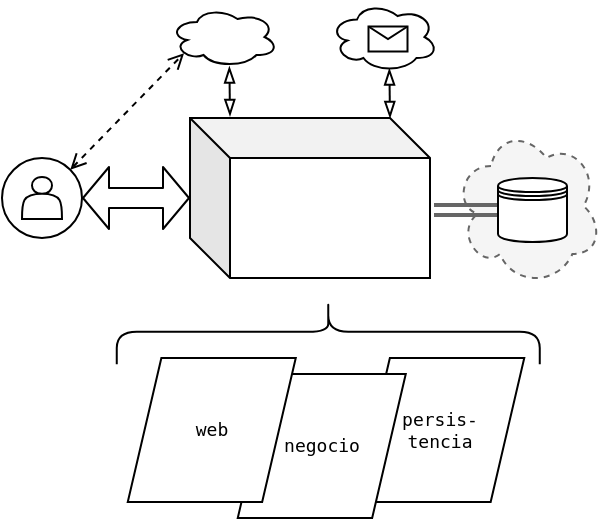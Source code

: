 <mxfile version="13.3.5" type="device"><diagram id="X3fMSaE64u2ICEO1sAG2" name="Page-1"><mxGraphModel dx="441" dy="227" grid="1" gridSize="10" guides="1" tooltips="1" connect="1" arrows="1" fold="1" page="1" pageScale="1" pageWidth="583" pageHeight="827" math="0" shadow="0"><root><mxCell id="0"/><mxCell id="1" parent="0"/><mxCell id="kb5raKEY4nrkYEtYjiHP-7" value="" style="ellipse;shape=cloud;whiteSpace=wrap;html=1;dashed=1;fillColor=#f5f5f5;strokeColor=#666666;fontColor=#333333;" vertex="1" parent="1"><mxGeometry x="352" y="104" width="74" height="80" as="geometry"/></mxCell><mxCell id="kb5raKEY4nrkYEtYjiHP-8" value="" style="ellipse;whiteSpace=wrap;html=1;aspect=fixed;" vertex="1" parent="1"><mxGeometry x="126" y="120" width="40" height="40" as="geometry"/></mxCell><mxCell id="kb5raKEY4nrkYEtYjiHP-10" value="" style="ellipse;shape=cloud;whiteSpace=wrap;html=1;" vertex="1" parent="1"><mxGeometry x="210" y="44.5" width="54" height="30" as="geometry"/></mxCell><mxCell id="kb5raKEY4nrkYEtYjiHP-11" value="" style="shape=cube;whiteSpace=wrap;html=1;boundedLbl=1;backgroundOutline=1;darkOpacity=0.05;darkOpacity2=0.1;" vertex="1" parent="1"><mxGeometry x="220" y="100" width="120" height="80" as="geometry"/></mxCell><mxCell id="kb5raKEY4nrkYEtYjiHP-12" value="" style="endArrow=classic;startArrow=classic;html=1;exitX=1;exitY=0.5;exitDx=0;exitDy=0;shape=flexArrow;startSize=4;endSize=4;strokeWidth=1;" edge="1" parent="1" source="kb5raKEY4nrkYEtYjiHP-8" target="kb5raKEY4nrkYEtYjiHP-11"><mxGeometry width="50" height="50" relative="1" as="geometry"><mxPoint x="240" y="160" as="sourcePoint"/><mxPoint x="290" y="110" as="targetPoint"/></mxGeometry></mxCell><mxCell id="kb5raKEY4nrkYEtYjiHP-13" value="" style="endArrow=classic;startArrow=classic;html=1;shape=link;fillColor=#f5f5f5;strokeColor=#666666;strokeWidth=2;entryX=0;entryY=0.5;entryDx=0;entryDy=0;" edge="1" parent="1" target="kb5raKEY4nrkYEtYjiHP-17"><mxGeometry width="50" height="50" relative="1" as="geometry"><mxPoint x="342" y="146" as="sourcePoint"/><mxPoint x="353" y="125" as="targetPoint"/></mxGeometry></mxCell><mxCell id="kb5raKEY4nrkYEtYjiHP-15" value="" style="endArrow=blockThin;startArrow=blockThin;html=1;startFill=0;endFill=0;exitX=0.55;exitY=0.95;exitDx=0;exitDy=0;exitPerimeter=0;entryX=0;entryY=0;entryDx=100;entryDy=0;entryPerimeter=0;" edge="1" parent="1" source="kb5raKEY4nrkYEtYjiHP-24" target="kb5raKEY4nrkYEtYjiHP-11"><mxGeometry width="50" height="50" relative="1" as="geometry"><mxPoint x="289.5" y="55" as="sourcePoint"/><mxPoint x="320" y="77" as="targetPoint"/></mxGeometry></mxCell><mxCell id="kb5raKEY4nrkYEtYjiHP-16" value="" style="endArrow=open;startArrow=open;html=1;entryX=0.13;entryY=0.77;entryDx=0;entryDy=0;entryPerimeter=0;exitX=1;exitY=0;exitDx=0;exitDy=0;dashed=1;endFill=0;startFill=0;" edge="1" parent="1" source="kb5raKEY4nrkYEtYjiHP-8" target="kb5raKEY4nrkYEtYjiHP-10"><mxGeometry width="50" height="50" relative="1" as="geometry"><mxPoint x="150" y="50" as="sourcePoint"/><mxPoint x="200" as="targetPoint"/></mxGeometry></mxCell><mxCell id="kb5raKEY4nrkYEtYjiHP-17" value="" style="shape=datastore;whiteSpace=wrap;html=1;" vertex="1" parent="1"><mxGeometry x="374" y="130" width="34.5" height="32" as="geometry"/></mxCell><mxCell id="kb5raKEY4nrkYEtYjiHP-23" value="" style="shape=curlyBracket;whiteSpace=wrap;html=1;rounded=1;rotation=90;" vertex="1" parent="1"><mxGeometry x="272.88" y="101.13" width="32.5" height="211.5" as="geometry"/></mxCell><mxCell id="kb5raKEY4nrkYEtYjiHP-24" value="" style="ellipse;shape=cloud;whiteSpace=wrap;html=1;" vertex="1" parent="1"><mxGeometry x="290" y="42" width="54" height="35" as="geometry"/></mxCell><mxCell id="kb5raKEY4nrkYEtYjiHP-25" value="" style="shape=actor;whiteSpace=wrap;html=1;" vertex="1" parent="1"><mxGeometry x="136" y="129.5" width="20" height="21" as="geometry"/></mxCell><mxCell id="kb5raKEY4nrkYEtYjiHP-29" value="" style="verticalLabelPosition=bottom;shadow=0;dashed=0;align=center;html=1;verticalAlign=top;strokeWidth=1;shape=mxgraph.mockup.misc.mail2;" vertex="1" parent="1"><mxGeometry x="309.25" y="54.25" width="19.5" height="12.5" as="geometry"/></mxCell><mxCell id="kb5raKEY4nrkYEtYjiHP-49" value="&lt;pre style=&quot;font-size: 9px&quot;&gt;&lt;font style=&quot;font-size: 9px&quot;&gt;persis-&lt;br&gt;tencia&lt;br&gt;&lt;/font&gt;&lt;/pre&gt;" style="shape=parallelogram;perimeter=parallelogramPerimeter;whiteSpace=wrap;html=1;strokeColor=#000000;" vertex="1" parent="1"><mxGeometry x="303.13" y="220" width="84" height="72" as="geometry"/></mxCell><mxCell id="kb5raKEY4nrkYEtYjiHP-50" value="" style="shape=image;html=1;verticalAlign=top;verticalLabelPosition=bottom;labelBackgroundColor=#ffffff;imageAspect=0;aspect=fixed;image=https://cdn4.iconfinder.com/data/icons/defaulticon/icons/png/64x64/layers.png;strokeColor=#000000;" vertex="1" parent="1"><mxGeometry x="255" y="118" width="66" height="66" as="geometry"/></mxCell><mxCell id="kb5raKEY4nrkYEtYjiHP-51" value="" style="endArrow=blockThin;startArrow=blockThin;html=1;startFill=0;endFill=0;exitX=0.55;exitY=0.95;exitDx=0;exitDy=0;exitPerimeter=0;entryX=0;entryY=0;entryDx=100;entryDy=0;entryPerimeter=0;" edge="1" parent="1"><mxGeometry width="50" height="50" relative="1" as="geometry"><mxPoint x="239.7" y="74.25" as="sourcePoint"/><mxPoint x="240" y="99" as="targetPoint"/></mxGeometry></mxCell><mxCell id="kb5raKEY4nrkYEtYjiHP-52" value="" style="shape=image;html=1;verticalAlign=top;verticalLabelPosition=bottom;labelBackgroundColor=#ffffff;imageAspect=0;aspect=fixed;image=https://cdn1.iconfinder.com/data/icons/common-version-3-0/1024/Euro-128.png;strokeColor=#000000;" vertex="1" parent="1"><mxGeometry x="228" y="51.75" width="16.25" height="16.25" as="geometry"/></mxCell><mxCell id="kb5raKEY4nrkYEtYjiHP-47" value="&lt;pre style=&quot;font-size: 9px&quot;&gt;&lt;font style=&quot;font-size: 9px&quot;&gt;negocio&lt;br&gt;&lt;/font&gt;&lt;/pre&gt;" style="shape=parallelogram;perimeter=parallelogramPerimeter;whiteSpace=wrap;html=1;strokeColor=#000000;" vertex="1" parent="1"><mxGeometry x="243.88" y="228" width="84" height="72" as="geometry"/></mxCell><mxCell id="kb5raKEY4nrkYEtYjiHP-46" value="&lt;pre style=&quot;font-size: 9px&quot;&gt;&lt;font style=&quot;font-size: 9px&quot;&gt;web&lt;br&gt;&lt;/font&gt;&lt;/pre&gt;" style="shape=parallelogram;perimeter=parallelogramPerimeter;whiteSpace=wrap;html=1;strokeColor=#000000;" vertex="1" parent="1"><mxGeometry x="188.88" y="220" width="84" height="72" as="geometry"/></mxCell></root></mxGraphModel></diagram></mxfile>